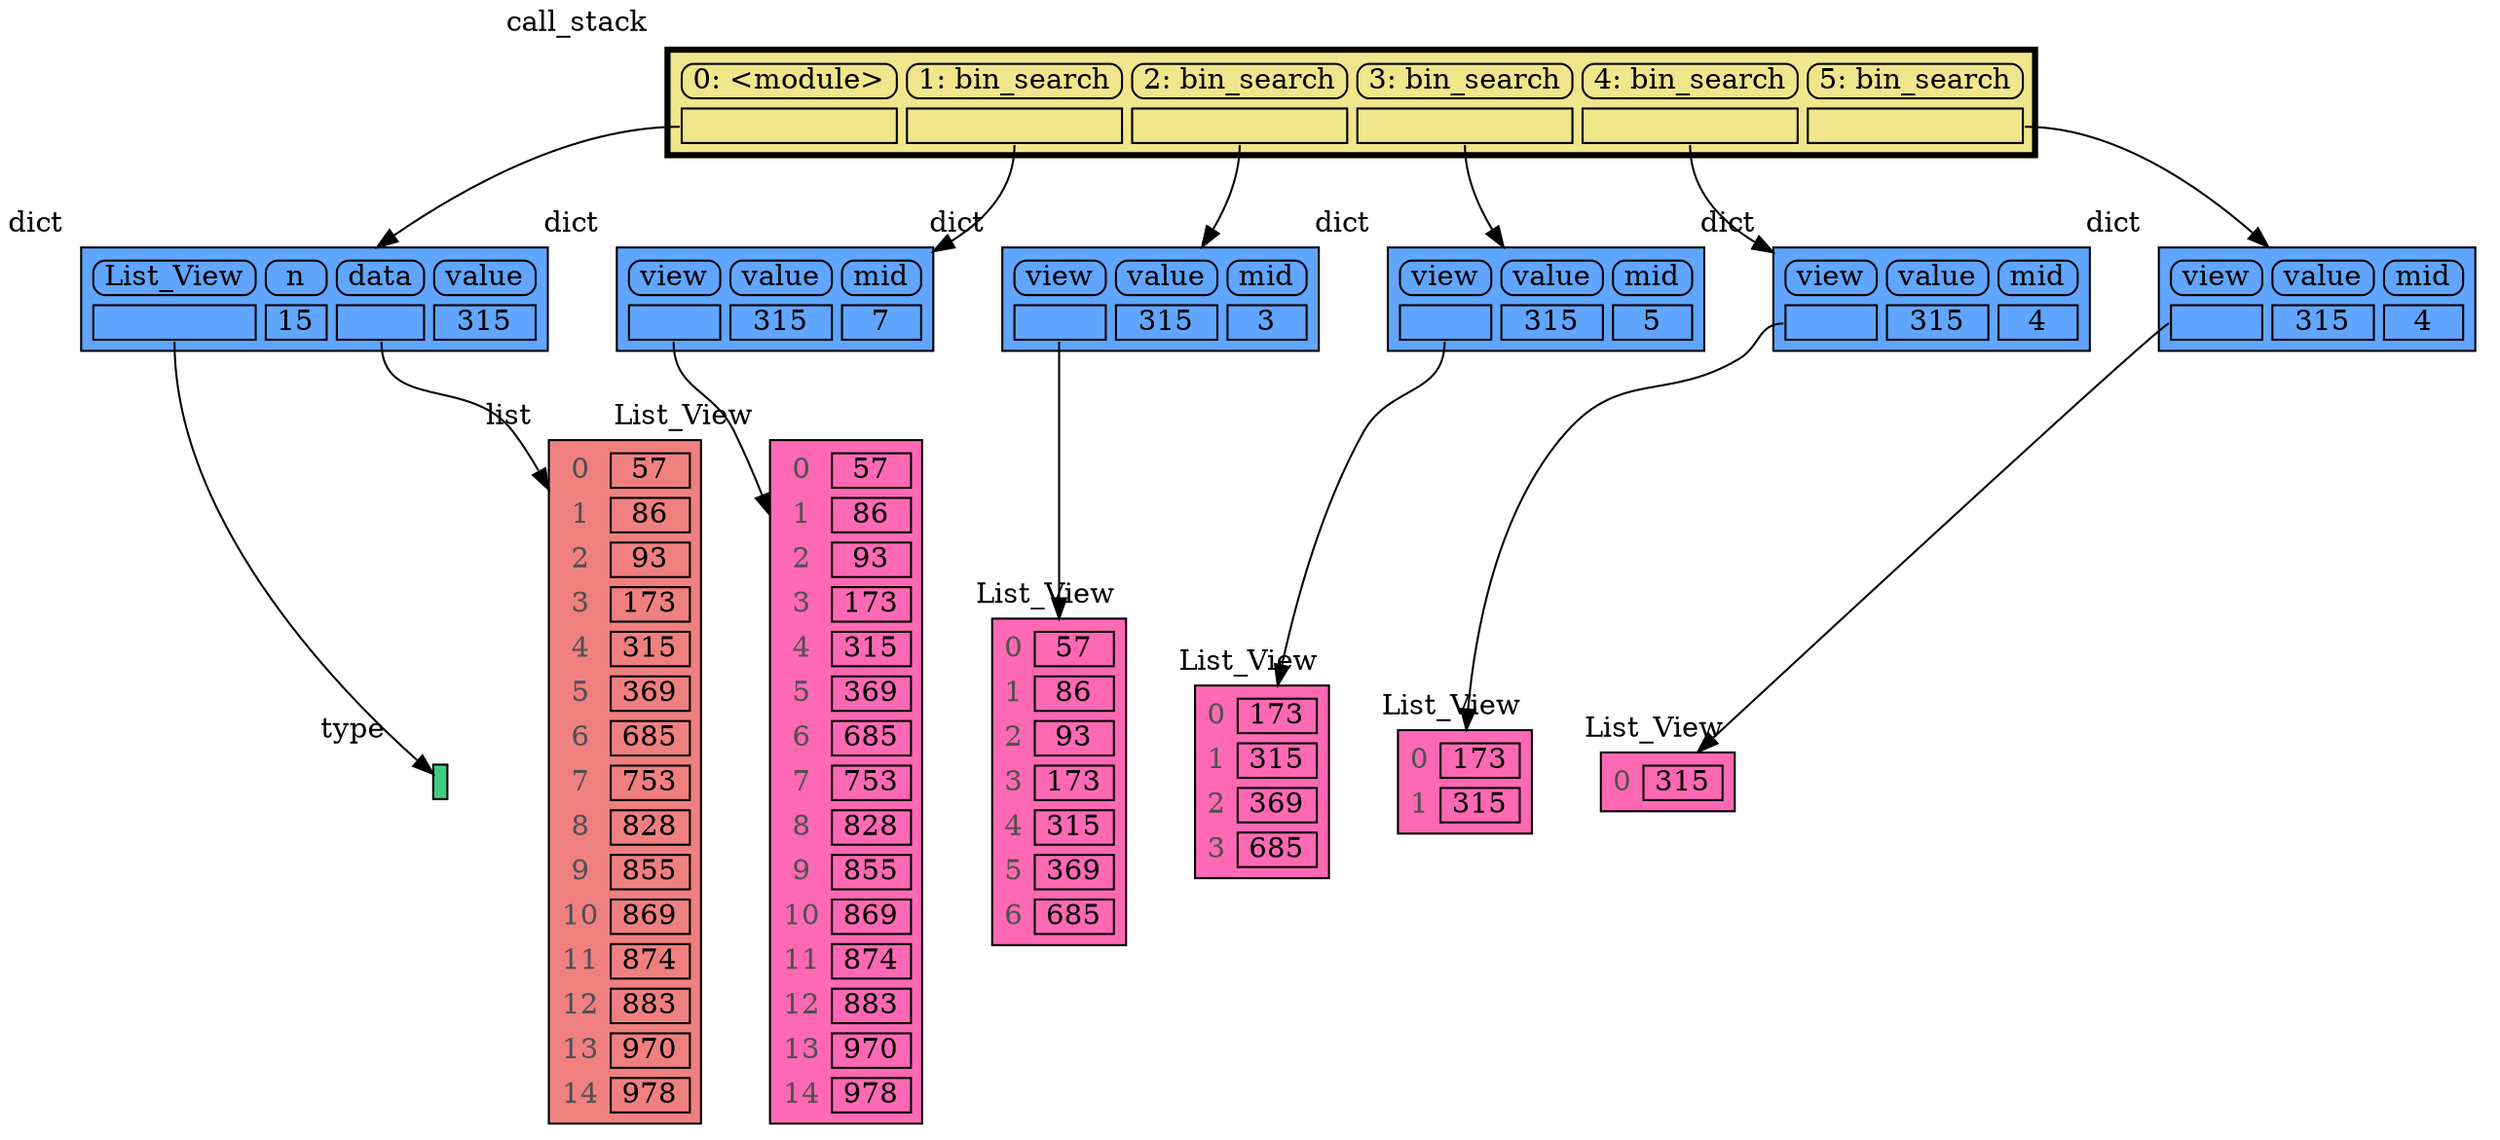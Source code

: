 digraph memory_graph {
	node [shape=plaintext]
	node59807200 [label=<
<TABLE BORDER="1" CELLBORDER="1" CELLSPACING="0" CELLPADDING="0" BGCOLOR="seagreen3" PORT="table">
    <TR><TD BORDER="0"> </TD></TR>
</TABLE>
> xlabel=type]
	node124333687055488 [label=<
<TABLE BORDER="1" CELLBORDER="1" CELLSPACING="5" CELLPADDING="0" BGCOLOR="lightcoral" PORT="table">
    <TR><TD BORDER="0"><font color="#505050">0</font></TD><TD BORDER="1"> 57 </TD></TR>
    <TR><TD BORDER="0"><font color="#505050">1</font></TD><TD BORDER="1"> 86 </TD></TR>
    <TR><TD BORDER="0"><font color="#505050">2</font></TD><TD BORDER="1"> 93 </TD></TR>
    <TR><TD BORDER="0"><font color="#505050">3</font></TD><TD BORDER="1"> 173 </TD></TR>
    <TR><TD BORDER="0"><font color="#505050">4</font></TD><TD BORDER="1"> 315 </TD></TR>
    <TR><TD BORDER="0"><font color="#505050">5</font></TD><TD BORDER="1"> 369 </TD></TR>
    <TR><TD BORDER="0"><font color="#505050">6</font></TD><TD BORDER="1"> 685 </TD></TR>
    <TR><TD BORDER="0"><font color="#505050">7</font></TD><TD BORDER="1"> 753 </TD></TR>
    <TR><TD BORDER="0"><font color="#505050">8</font></TD><TD BORDER="1"> 828 </TD></TR>
    <TR><TD BORDER="0"><font color="#505050">9</font></TD><TD BORDER="1"> 855 </TD></TR>
    <TR><TD BORDER="0"><font color="#505050">10</font></TD><TD BORDER="1"> 869 </TD></TR>
    <TR><TD BORDER="0"><font color="#505050">11</font></TD><TD BORDER="1"> 874 </TD></TR>
    <TR><TD BORDER="0"><font color="#505050">12</font></TD><TD BORDER="1"> 883 </TD></TR>
    <TR><TD BORDER="0"><font color="#505050">13</font></TD><TD BORDER="1"> 970 </TD></TR>
    <TR><TD BORDER="0"><font color="#505050">14</font></TD><TD BORDER="1"> 978 </TD></TR>
</TABLE>
> xlabel=list]
	node124333683363712 [label=<
<TABLE BORDER="1" CELLBORDER="1" CELLSPACING="5" CELLPADDING="0" BGCOLOR="#60a5ff" PORT="table">
    <TR><TD BORDER="1" STYLE="ROUNDED"> List_View </TD><TD BORDER="1" STYLE="ROUNDED"> n </TD><TD BORDER="1" STYLE="ROUNDED"> data </TD><TD BORDER="1" STYLE="ROUNDED"> value </TD></TR>
    <TR><TD BORDER="1" PORT="ref0"> </TD><TD BORDER="1"> 15 </TD><TD BORDER="1" PORT="ref1"> </TD><TD BORDER="1"> 315 </TD></TR>
</TABLE>
> xlabel=dict]
	node124333683363712:ref0 -> node59807200:table [style=solid]
	node124333683363712:ref1 -> node124333687055488:table [style=solid]
	node124333685647616 [label=<
<TABLE BORDER="1" CELLBORDER="1" CELLSPACING="5" CELLPADDING="0" BGCOLOR="hotpink" PORT="table">
    <TR><TD BORDER="0"><font color="#505050">0</font></TD><TD BORDER="1"> 57 </TD></TR>
    <TR><TD BORDER="0"><font color="#505050">1</font></TD><TD BORDER="1"> 86 </TD></TR>
    <TR><TD BORDER="0"><font color="#505050">2</font></TD><TD BORDER="1"> 93 </TD></TR>
    <TR><TD BORDER="0"><font color="#505050">3</font></TD><TD BORDER="1"> 173 </TD></TR>
    <TR><TD BORDER="0"><font color="#505050">4</font></TD><TD BORDER="1"> 315 </TD></TR>
    <TR><TD BORDER="0"><font color="#505050">5</font></TD><TD BORDER="1"> 369 </TD></TR>
    <TR><TD BORDER="0"><font color="#505050">6</font></TD><TD BORDER="1"> 685 </TD></TR>
    <TR><TD BORDER="0"><font color="#505050">7</font></TD><TD BORDER="1"> 753 </TD></TR>
    <TR><TD BORDER="0"><font color="#505050">8</font></TD><TD BORDER="1"> 828 </TD></TR>
    <TR><TD BORDER="0"><font color="#505050">9</font></TD><TD BORDER="1"> 855 </TD></TR>
    <TR><TD BORDER="0"><font color="#505050">10</font></TD><TD BORDER="1"> 869 </TD></TR>
    <TR><TD BORDER="0"><font color="#505050">11</font></TD><TD BORDER="1"> 874 </TD></TR>
    <TR><TD BORDER="0"><font color="#505050">12</font></TD><TD BORDER="1"> 883 </TD></TR>
    <TR><TD BORDER="0"><font color="#505050">13</font></TD><TD BORDER="1"> 970 </TD></TR>
    <TR><TD BORDER="0"><font color="#505050">14</font></TD><TD BORDER="1"> 978 </TD></TR>
</TABLE>
> xlabel=List_View]
	node124333683447808 [label=<
<TABLE BORDER="1" CELLBORDER="1" CELLSPACING="5" CELLPADDING="0" BGCOLOR="#60a5ff" PORT="table">
    <TR><TD BORDER="1" STYLE="ROUNDED"> view </TD><TD BORDER="1" STYLE="ROUNDED"> value </TD><TD BORDER="1" STYLE="ROUNDED"> mid </TD></TR>
    <TR><TD BORDER="1" PORT="ref0"> </TD><TD BORDER="1"> 315 </TD><TD BORDER="1"> 7 </TD></TR>
</TABLE>
> xlabel=dict]
	node124333683447808:ref0 -> node124333685647616:table [style=solid]
	node124333684320336 [label=<
<TABLE BORDER="1" CELLBORDER="1" CELLSPACING="5" CELLPADDING="0" BGCOLOR="hotpink" PORT="table">
    <TR><TD BORDER="0"><font color="#505050">0</font></TD><TD BORDER="1"> 57 </TD></TR>
    <TR><TD BORDER="0"><font color="#505050">1</font></TD><TD BORDER="1"> 86 </TD></TR>
    <TR><TD BORDER="0"><font color="#505050">2</font></TD><TD BORDER="1"> 93 </TD></TR>
    <TR><TD BORDER="0"><font color="#505050">3</font></TD><TD BORDER="1"> 173 </TD></TR>
    <TR><TD BORDER="0"><font color="#505050">4</font></TD><TD BORDER="1"> 315 </TD></TR>
    <TR><TD BORDER="0"><font color="#505050">5</font></TD><TD BORDER="1"> 369 </TD></TR>
    <TR><TD BORDER="0"><font color="#505050">6</font></TD><TD BORDER="1"> 685 </TD></TR>
</TABLE>
> xlabel=List_View]
	node124333683375104 [label=<
<TABLE BORDER="1" CELLBORDER="1" CELLSPACING="5" CELLPADDING="0" BGCOLOR="#60a5ff" PORT="table">
    <TR><TD BORDER="1" STYLE="ROUNDED"> view </TD><TD BORDER="1" STYLE="ROUNDED"> value </TD><TD BORDER="1" STYLE="ROUNDED"> mid </TD></TR>
    <TR><TD BORDER="1" PORT="ref0"> </TD><TD BORDER="1"> 315 </TD><TD BORDER="1"> 3 </TD></TR>
</TABLE>
> xlabel=dict]
	node124333683375104:ref0 -> node124333684320336:table [style=solid]
	node124333684321936 [label=<
<TABLE BORDER="1" CELLBORDER="1" CELLSPACING="5" CELLPADDING="0" BGCOLOR="hotpink" PORT="table">
    <TR><TD BORDER="0"><font color="#505050">0</font></TD><TD BORDER="1"> 173 </TD></TR>
    <TR><TD BORDER="0"><font color="#505050">1</font></TD><TD BORDER="1"> 315 </TD></TR>
    <TR><TD BORDER="0"><font color="#505050">2</font></TD><TD BORDER="1"> 369 </TD></TR>
    <TR><TD BORDER="0"><font color="#505050">3</font></TD><TD BORDER="1"> 685 </TD></TR>
</TABLE>
> xlabel=List_View]
	node124333683364416 [label=<
<TABLE BORDER="1" CELLBORDER="1" CELLSPACING="5" CELLPADDING="0" BGCOLOR="#60a5ff" PORT="table">
    <TR><TD BORDER="1" STYLE="ROUNDED"> view </TD><TD BORDER="1" STYLE="ROUNDED"> value </TD><TD BORDER="1" STYLE="ROUNDED"> mid </TD></TR>
    <TR><TD BORDER="1" PORT="ref0"> </TD><TD BORDER="1"> 315 </TD><TD BORDER="1"> 5 </TD></TR>
</TABLE>
> xlabel=dict]
	node124333683364416:ref0 -> node124333684321936:table [style=solid]
	node124333683083728 [label=<
<TABLE BORDER="1" CELLBORDER="1" CELLSPACING="5" CELLPADDING="0" BGCOLOR="hotpink" PORT="table">
    <TR><TD BORDER="0"><font color="#505050">0</font></TD><TD BORDER="1"> 173 </TD></TR>
    <TR><TD BORDER="0"><font color="#505050">1</font></TD><TD BORDER="1"> 315 </TD></TR>
</TABLE>
> xlabel=List_View]
	node124333683447680 [label=<
<TABLE BORDER="1" CELLBORDER="1" CELLSPACING="5" CELLPADDING="0" BGCOLOR="#60a5ff" PORT="table">
    <TR><TD BORDER="1" STYLE="ROUNDED"> view </TD><TD BORDER="1" STYLE="ROUNDED"> value </TD><TD BORDER="1" STYLE="ROUNDED"> mid </TD></TR>
    <TR><TD BORDER="1" PORT="ref0"> </TD><TD BORDER="1"> 315 </TD><TD BORDER="1"> 4 </TD></TR>
</TABLE>
> xlabel=dict]
	node124333683447680:ref0 -> node124333683083728:table [style=solid]
	node124333683084032 [label=<
<TABLE BORDER="1" CELLBORDER="1" CELLSPACING="5" CELLPADDING="0" BGCOLOR="hotpink" PORT="table">
    <TR><TD BORDER="0"><font color="#505050">0</font></TD><TD BORDER="1"> 315 </TD></TR>
</TABLE>
> xlabel=List_View]
	node124333683447744 [label=<
<TABLE BORDER="1" CELLBORDER="1" CELLSPACING="5" CELLPADDING="0" BGCOLOR="#60a5ff" PORT="table">
    <TR><TD BORDER="1" STYLE="ROUNDED"> view </TD><TD BORDER="1" STYLE="ROUNDED"> value </TD><TD BORDER="1" STYLE="ROUNDED"> mid </TD></TR>
    <TR><TD BORDER="1" PORT="ref0"> </TD><TD BORDER="1"> 315 </TD><TD BORDER="1"> 4 </TD></TR>
</TABLE>
> xlabel=dict]
	node124333683447744:ref0 -> node124333683084032:table [style=solid]
	node124333683277040 [label=<
<TABLE BORDER="3" CELLBORDER="1" CELLSPACING="5" CELLPADDING="0" BGCOLOR="khaki" PORT="table">
    <TR><TD BORDER="1" STYLE="ROUNDED"> 0: &lt;module&gt; </TD><TD BORDER="1" STYLE="ROUNDED"> 1: bin_search </TD><TD BORDER="1" STYLE="ROUNDED"> 2: bin_search </TD><TD BORDER="1" STYLE="ROUNDED"> 3: bin_search </TD><TD BORDER="1" STYLE="ROUNDED"> 4: bin_search </TD><TD BORDER="1" STYLE="ROUNDED"> 5: bin_search </TD></TR>
    <TR><TD BORDER="1" PORT="ref0"> </TD><TD BORDER="1" PORT="ref1"> </TD><TD BORDER="1" PORT="ref2"> </TD><TD BORDER="1" PORT="ref3"> </TD><TD BORDER="1" PORT="ref4"> </TD><TD BORDER="1" PORT="ref5"> </TD></TR>
</TABLE>
> xlabel=call_stack]
	node124333683277040:ref0 -> node124333683363712:table [style=solid]
	node124333683277040:ref1 -> node124333683447808:table [style=solid]
	node124333683277040:ref2 -> node124333683375104:table [style=solid]
	node124333683277040:ref3 -> node124333683364416:table [style=solid]
	node124333683277040:ref4 -> node124333683447680:table [style=solid]
	node124333683277040:ref5 -> node124333683447744:table [style=solid]
subgraph { rank=same; node124333683363712 -> node124333683447808 -> node124333683375104 -> node124333683364416 -> node124333683447680 -> node124333683447744[weight=10, style=invis]; }
subgraph { rank=same; node59807200 -> node124333687055488 -> node124333685647616 -> node124333684320336 -> node124333684321936 -> node124333683083728 -> node124333683084032[weight=10, style=invis]; }
}
